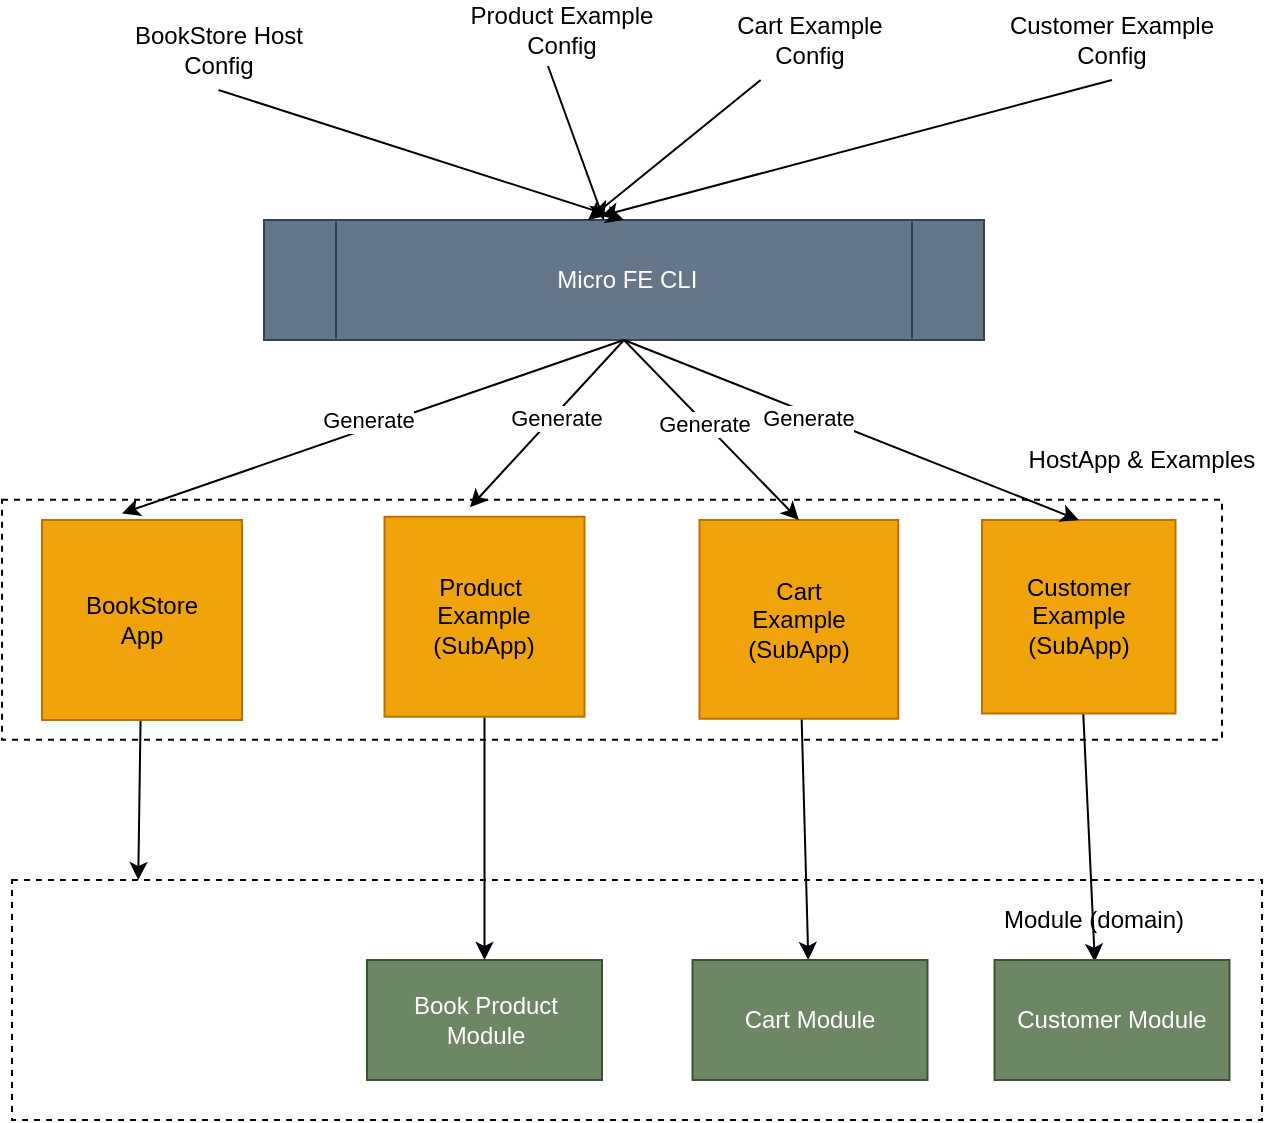 <mxfile>
    <diagram id="gRkTt9VSqE6bFtGnqSjC" name="Page-1">
        <mxGraphModel dx="781" dy="1840" grid="1" gridSize="10" guides="1" tooltips="1" connect="1" arrows="1" fold="1" page="1" pageScale="1" pageWidth="850" pageHeight="1100" math="0" shadow="0">
            <root>
                <mxCell id="0"/>
                <mxCell id="1" parent="0"/>
                <mxCell id="69" value="" style="rounded=0;whiteSpace=wrap;html=1;fillColor=none;dashed=1;" vertex="1" parent="1">
                    <mxGeometry x="70" y="-750.13" width="610" height="120" as="geometry"/>
                </mxCell>
                <mxCell id="51" value="" style="rounded=0;whiteSpace=wrap;html=1;fillColor=none;dashed=1;" parent="1" vertex="1">
                    <mxGeometry x="75" y="-560" width="625" height="120" as="geometry"/>
                </mxCell>
                <mxCell id="4" value="" style="edgeStyle=none;html=1;entryX=0.427;entryY=-0.047;entryDx=0;entryDy=0;entryPerimeter=0;exitX=0.5;exitY=1;exitDx=0;exitDy=0;" parent="1" source="5" target="15" edge="1">
                    <mxGeometry relative="1" as="geometry">
                        <mxPoint x="410" y="-670" as="targetPoint"/>
                    </mxGeometry>
                </mxCell>
                <mxCell id="66" value="Generate" style="edgeLabel;html=1;align=center;verticalAlign=middle;resizable=0;points=[];" parent="4" vertex="1" connectable="0">
                    <mxGeometry x="-0.084" y="1" relative="1" as="geometry">
                        <mxPoint as="offset"/>
                    </mxGeometry>
                </mxCell>
                <mxCell id="5" value="&amp;nbsp;Micro FE CLI" style="shape=process;whiteSpace=wrap;html=1;backgroundOutline=1;fillColor=#647687;strokeColor=#314354;fontColor=#ffffff;" parent="1" vertex="1">
                    <mxGeometry x="201" y="-890" width="360" height="60" as="geometry"/>
                </mxCell>
                <mxCell id="6" value="Product Example&lt;br&gt;Config" style="text;html=1;strokeColor=none;fillColor=none;align=center;verticalAlign=middle;whiteSpace=wrap;rounded=0;" parent="1" vertex="1">
                    <mxGeometry x="300" y="-1000" width="100" height="30" as="geometry"/>
                </mxCell>
                <mxCell id="7" value="" style="endArrow=classic;html=1;exitX=0.5;exitY=1;exitDx=0;exitDy=0;entryX=0.5;entryY=0;entryDx=0;entryDy=0;" parent="1" source="19" target="5" edge="1">
                    <mxGeometry width="50" height="50" relative="1" as="geometry">
                        <mxPoint x="420" y="-960" as="sourcePoint"/>
                        <mxPoint x="410" y="-890" as="targetPoint"/>
                    </mxGeometry>
                </mxCell>
                <mxCell id="60" style="edgeStyle=none;html=1;entryX=0.101;entryY=0;entryDx=0;entryDy=0;entryPerimeter=0;" parent="1" source="14" target="51" edge="1">
                    <mxGeometry relative="1" as="geometry"/>
                </mxCell>
                <mxCell id="14" value="BookStore&lt;br&gt;App" style="whiteSpace=wrap;html=1;aspect=fixed;fillColor=#f0a30a;strokeColor=#BD7000;fontColor=#000000;" parent="1" vertex="1">
                    <mxGeometry x="90" y="-740" width="100" height="100" as="geometry"/>
                </mxCell>
                <mxCell id="62" style="edgeStyle=none;html=1;" parent="1" source="15" target="55" edge="1">
                    <mxGeometry relative="1" as="geometry"/>
                </mxCell>
                <mxCell id="15" value="Product&amp;nbsp;&lt;br&gt;Example&lt;br&gt;(SubApp)" style="whiteSpace=wrap;html=1;aspect=fixed;fillColor=#f0a30a;strokeColor=#BD7000;fontColor=#000000;" parent="1" vertex="1">
                    <mxGeometry x="261.25" y="-741.63" width="100" height="100" as="geometry"/>
                </mxCell>
                <mxCell id="63" style="edgeStyle=none;html=1;" parent="1" source="16" target="57" edge="1">
                    <mxGeometry relative="1" as="geometry"/>
                </mxCell>
                <mxCell id="16" value="Cart&lt;br&gt;Example&lt;br&gt;(SubApp)" style="whiteSpace=wrap;html=1;aspect=fixed;fillColor=#f0a30a;strokeColor=#BD7000;fontColor=#000000;" parent="1" vertex="1">
                    <mxGeometry x="418.75" y="-740" width="99.38" height="99.38" as="geometry"/>
                </mxCell>
                <mxCell id="64" style="edgeStyle=none;html=1;entryX=0.427;entryY=0.014;entryDx=0;entryDy=0;entryPerimeter=0;" parent="1" source="17" target="58" edge="1">
                    <mxGeometry relative="1" as="geometry"/>
                </mxCell>
                <mxCell id="17" value="Customer&lt;br&gt;Example&lt;br&gt;(SubApp)" style="whiteSpace=wrap;html=1;aspect=fixed;fillColor=#f0a30a;strokeColor=#BD7000;fontColor=#000000;" parent="1" vertex="1">
                    <mxGeometry x="560" y="-740" width="96.75" height="96.75" as="geometry"/>
                </mxCell>
                <mxCell id="18" value="HostApp &amp;amp; Examples" style="text;html=1;strokeColor=none;fillColor=none;align=center;verticalAlign=middle;whiteSpace=wrap;rounded=0;" parent="1" vertex="1">
                    <mxGeometry x="580" y="-780" width="120" height="20" as="geometry"/>
                </mxCell>
                <mxCell id="19" value="BookStore Host&lt;br&gt;Config" style="text;html=1;strokeColor=none;fillColor=none;align=center;verticalAlign=middle;whiteSpace=wrap;rounded=0;" parent="1" vertex="1">
                    <mxGeometry x="110" y="-995" width="136.5" height="40" as="geometry"/>
                </mxCell>
                <mxCell id="20" value="" style="endArrow=classic;html=1;entryX=0.4;entryY=-0.033;entryDx=0;entryDy=0;entryPerimeter=0;exitX=0.5;exitY=1;exitDx=0;exitDy=0;" parent="1" source="5" target="14" edge="1">
                    <mxGeometry width="50" height="50" relative="1" as="geometry">
                        <mxPoint x="120" y="-820" as="sourcePoint"/>
                        <mxPoint x="138.99" y="-883" as="targetPoint"/>
                    </mxGeometry>
                </mxCell>
                <mxCell id="65" value="Generate" style="edgeLabel;html=1;align=center;verticalAlign=middle;resizable=0;points=[];" parent="20" vertex="1" connectable="0">
                    <mxGeometry x="-0.377" y="3" relative="1" as="geometry">
                        <mxPoint x="-51" y="10" as="offset"/>
                    </mxGeometry>
                </mxCell>
                <mxCell id="21" value="" style="edgeStyle=none;html=1;entryX=0.5;entryY=0;entryDx=0;entryDy=0;exitX=0.5;exitY=1;exitDx=0;exitDy=0;" parent="1" source="5" target="16" edge="1">
                    <mxGeometry relative="1" as="geometry">
                        <mxPoint x="312.025" y="-741.025" as="targetPoint"/>
                        <mxPoint x="390" y="-830" as="sourcePoint"/>
                    </mxGeometry>
                </mxCell>
                <mxCell id="67" value="Generate" style="edgeLabel;html=1;align=center;verticalAlign=middle;resizable=0;points=[];" parent="21" vertex="1" connectable="0">
                    <mxGeometry x="-0.085" y="-1" relative="1" as="geometry">
                        <mxPoint as="offset"/>
                    </mxGeometry>
                </mxCell>
                <mxCell id="22" value="" style="edgeStyle=none;html=1;entryX=0.5;entryY=0;entryDx=0;entryDy=0;exitX=0.5;exitY=1;exitDx=0;exitDy=0;" parent="1" source="5" target="17" edge="1">
                    <mxGeometry relative="1" as="geometry">
                        <mxPoint x="465.5" y="-737.5" as="targetPoint"/>
                        <mxPoint x="400.275" y="-810" as="sourcePoint"/>
                    </mxGeometry>
                </mxCell>
                <mxCell id="68" value="Generate" style="edgeLabel;html=1;align=center;verticalAlign=middle;resizable=0;points=[];" parent="22" vertex="1" connectable="0">
                    <mxGeometry x="-0.183" y="-2" relative="1" as="geometry">
                        <mxPoint as="offset"/>
                    </mxGeometry>
                </mxCell>
                <mxCell id="44" value="Cart Example&lt;br&gt;Config" style="text;html=1;strokeColor=none;fillColor=none;align=center;verticalAlign=middle;whiteSpace=wrap;rounded=0;" parent="1" vertex="1">
                    <mxGeometry x="428" y="-1000" width="92" height="40" as="geometry"/>
                </mxCell>
                <mxCell id="45" value="Customer Example&lt;br&gt;Config" style="text;html=1;strokeColor=none;fillColor=none;align=center;verticalAlign=middle;whiteSpace=wrap;rounded=0;" parent="1" vertex="1">
                    <mxGeometry x="570" y="-1000" width="110" height="40" as="geometry"/>
                </mxCell>
                <mxCell id="46" value="" style="endArrow=classic;html=1;exitX=0.43;exitY=1.1;exitDx=0;exitDy=0;exitPerimeter=0;entryX=0.472;entryY=0;entryDx=0;entryDy=0;entryPerimeter=0;" parent="1" source="6" target="5" edge="1">
                    <mxGeometry width="50" height="50" relative="1" as="geometry">
                        <mxPoint x="156.75" y="-940" as="sourcePoint"/>
                        <mxPoint x="390" y="-890" as="targetPoint"/>
                    </mxGeometry>
                </mxCell>
                <mxCell id="47" value="" style="endArrow=classic;html=1;entryX=0.45;entryY=0;entryDx=0;entryDy=0;entryPerimeter=0;" parent="1" source="44" target="5" edge="1">
                    <mxGeometry width="50" height="50" relative="1" as="geometry">
                        <mxPoint x="333" y="-947" as="sourcePoint"/>
                        <mxPoint x="393.093" y="-880" as="targetPoint"/>
                    </mxGeometry>
                </mxCell>
                <mxCell id="48" value="" style="endArrow=classic;html=1;entryX=0.468;entryY=-0.033;entryDx=0;entryDy=0;entryPerimeter=0;exitX=0.5;exitY=1;exitDx=0;exitDy=0;" parent="1" source="45" target="5" edge="1">
                    <mxGeometry width="50" height="50" relative="1" as="geometry">
                        <mxPoint x="465.333" y="-950" as="sourcePoint"/>
                        <mxPoint x="400" y="-880" as="targetPoint"/>
                    </mxGeometry>
                </mxCell>
                <mxCell id="50" value="Module (domain)" style="text;html=1;strokeColor=none;fillColor=none;align=center;verticalAlign=middle;whiteSpace=wrap;rounded=0;" parent="1" vertex="1">
                    <mxGeometry x="561" y="-550" width="110" height="20" as="geometry"/>
                </mxCell>
                <mxCell id="55" value="Book Product &lt;br&gt;Module" style="rounded=0;whiteSpace=wrap;html=1;fillColor=#6d8764;strokeColor=#3A5431;fontColor=#ffffff;" parent="1" vertex="1">
                    <mxGeometry x="252.5" y="-520" width="117.5" height="60" as="geometry"/>
                </mxCell>
                <mxCell id="57" value="Cart Module" style="rounded=0;whiteSpace=wrap;html=1;fillColor=#6d8764;strokeColor=#3A5431;fontColor=#ffffff;" parent="1" vertex="1">
                    <mxGeometry x="415.25" y="-520" width="117.5" height="60" as="geometry"/>
                </mxCell>
                <mxCell id="58" value="Customer Module" style="rounded=0;whiteSpace=wrap;html=1;fillColor=#6d8764;strokeColor=#3A5431;fontColor=#ffffff;" parent="1" vertex="1">
                    <mxGeometry x="566.25" y="-520" width="117.5" height="60" as="geometry"/>
                </mxCell>
            </root>
        </mxGraphModel>
    </diagram>
</mxfile>